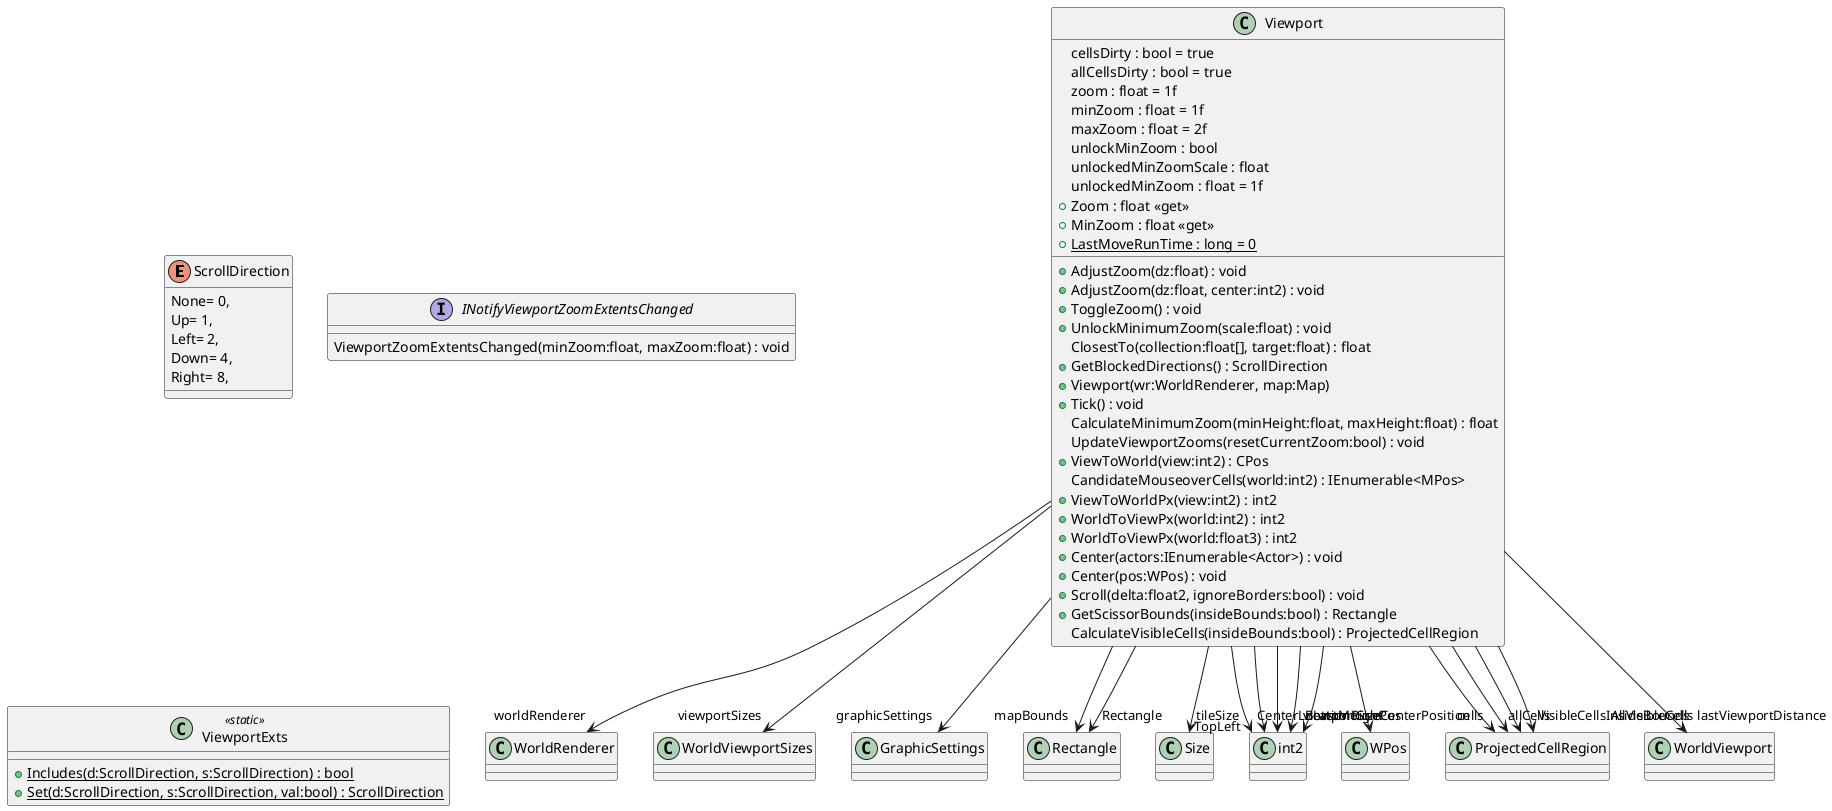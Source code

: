 @startuml
enum ScrollDirection {
    None= 0,
    Up= 1,
    Left= 2,
    Down= 4,
    Right= 8,
}
interface INotifyViewportZoomExtentsChanged {
    ViewportZoomExtentsChanged(minZoom:float, maxZoom:float) : void
}
class ViewportExts <<static>> {
    + {static} Includes(d:ScrollDirection, s:ScrollDirection) : bool
    + {static} Set(d:ScrollDirection, s:ScrollDirection, val:bool) : ScrollDirection
}
class Viewport {
    cellsDirty : bool = true
    allCellsDirty : bool = true
    zoom : float = 1f
    minZoom : float = 1f
    maxZoom : float = 2f
    unlockMinZoom : bool
    unlockedMinZoomScale : float
    unlockedMinZoom : float = 1f
    + Zoom : float <<get>>
    + MinZoom : float <<get>>
    + AdjustZoom(dz:float) : void
    + AdjustZoom(dz:float, center:int2) : void
    + ToggleZoom() : void
    + UnlockMinimumZoom(scale:float) : void
    + {static} LastMoveRunTime : long = 0
    ClosestTo(collection:float[], target:float) : float
    + GetBlockedDirections() : ScrollDirection
    + Viewport(wr:WorldRenderer, map:Map)
    + Tick() : void
    CalculateMinimumZoom(minHeight:float, maxHeight:float) : float
    UpdateViewportZooms(resetCurrentZoom:bool) : void
    + ViewToWorld(view:int2) : CPos
    CandidateMouseoverCells(world:int2) : IEnumerable<MPos>
    + ViewToWorldPx(view:int2) : int2
    + WorldToViewPx(world:int2) : int2
    + WorldToViewPx(world:float3) : int2
    + Center(actors:IEnumerable<Actor>) : void
    + Center(pos:WPos) : void
    + Scroll(delta:float2, ignoreBorders:bool) : void
    + GetScissorBounds(insideBounds:bool) : Rectangle
    CalculateVisibleCells(insideBounds:bool) : ProjectedCellRegion
}
Viewport --> "worldRenderer" WorldRenderer
Viewport --> "viewportSizes" WorldViewportSizes
Viewport --> "graphicSettings" GraphicSettings
Viewport --> "mapBounds" Rectangle
Viewport --> "tileSize" Size
Viewport --> "CenterLocation" int2
Viewport --> "CenterPosition" WPos
Viewport --> "Rectangle" Rectangle
Viewport --> "TopLeft" int2
Viewport --> "BottomRight" int2
Viewport --> "viewportSize" int2
Viewport --> "cells" ProjectedCellRegion
Viewport --> "allCells" ProjectedCellRegion
Viewport --> "lastViewportDistance" WorldViewport
Viewport --> "LastMousePos" int2
Viewport --> "VisibleCellsInsideBounds" ProjectedCellRegion
Viewport --> "AllVisibleCells" ProjectedCellRegion
@enduml
